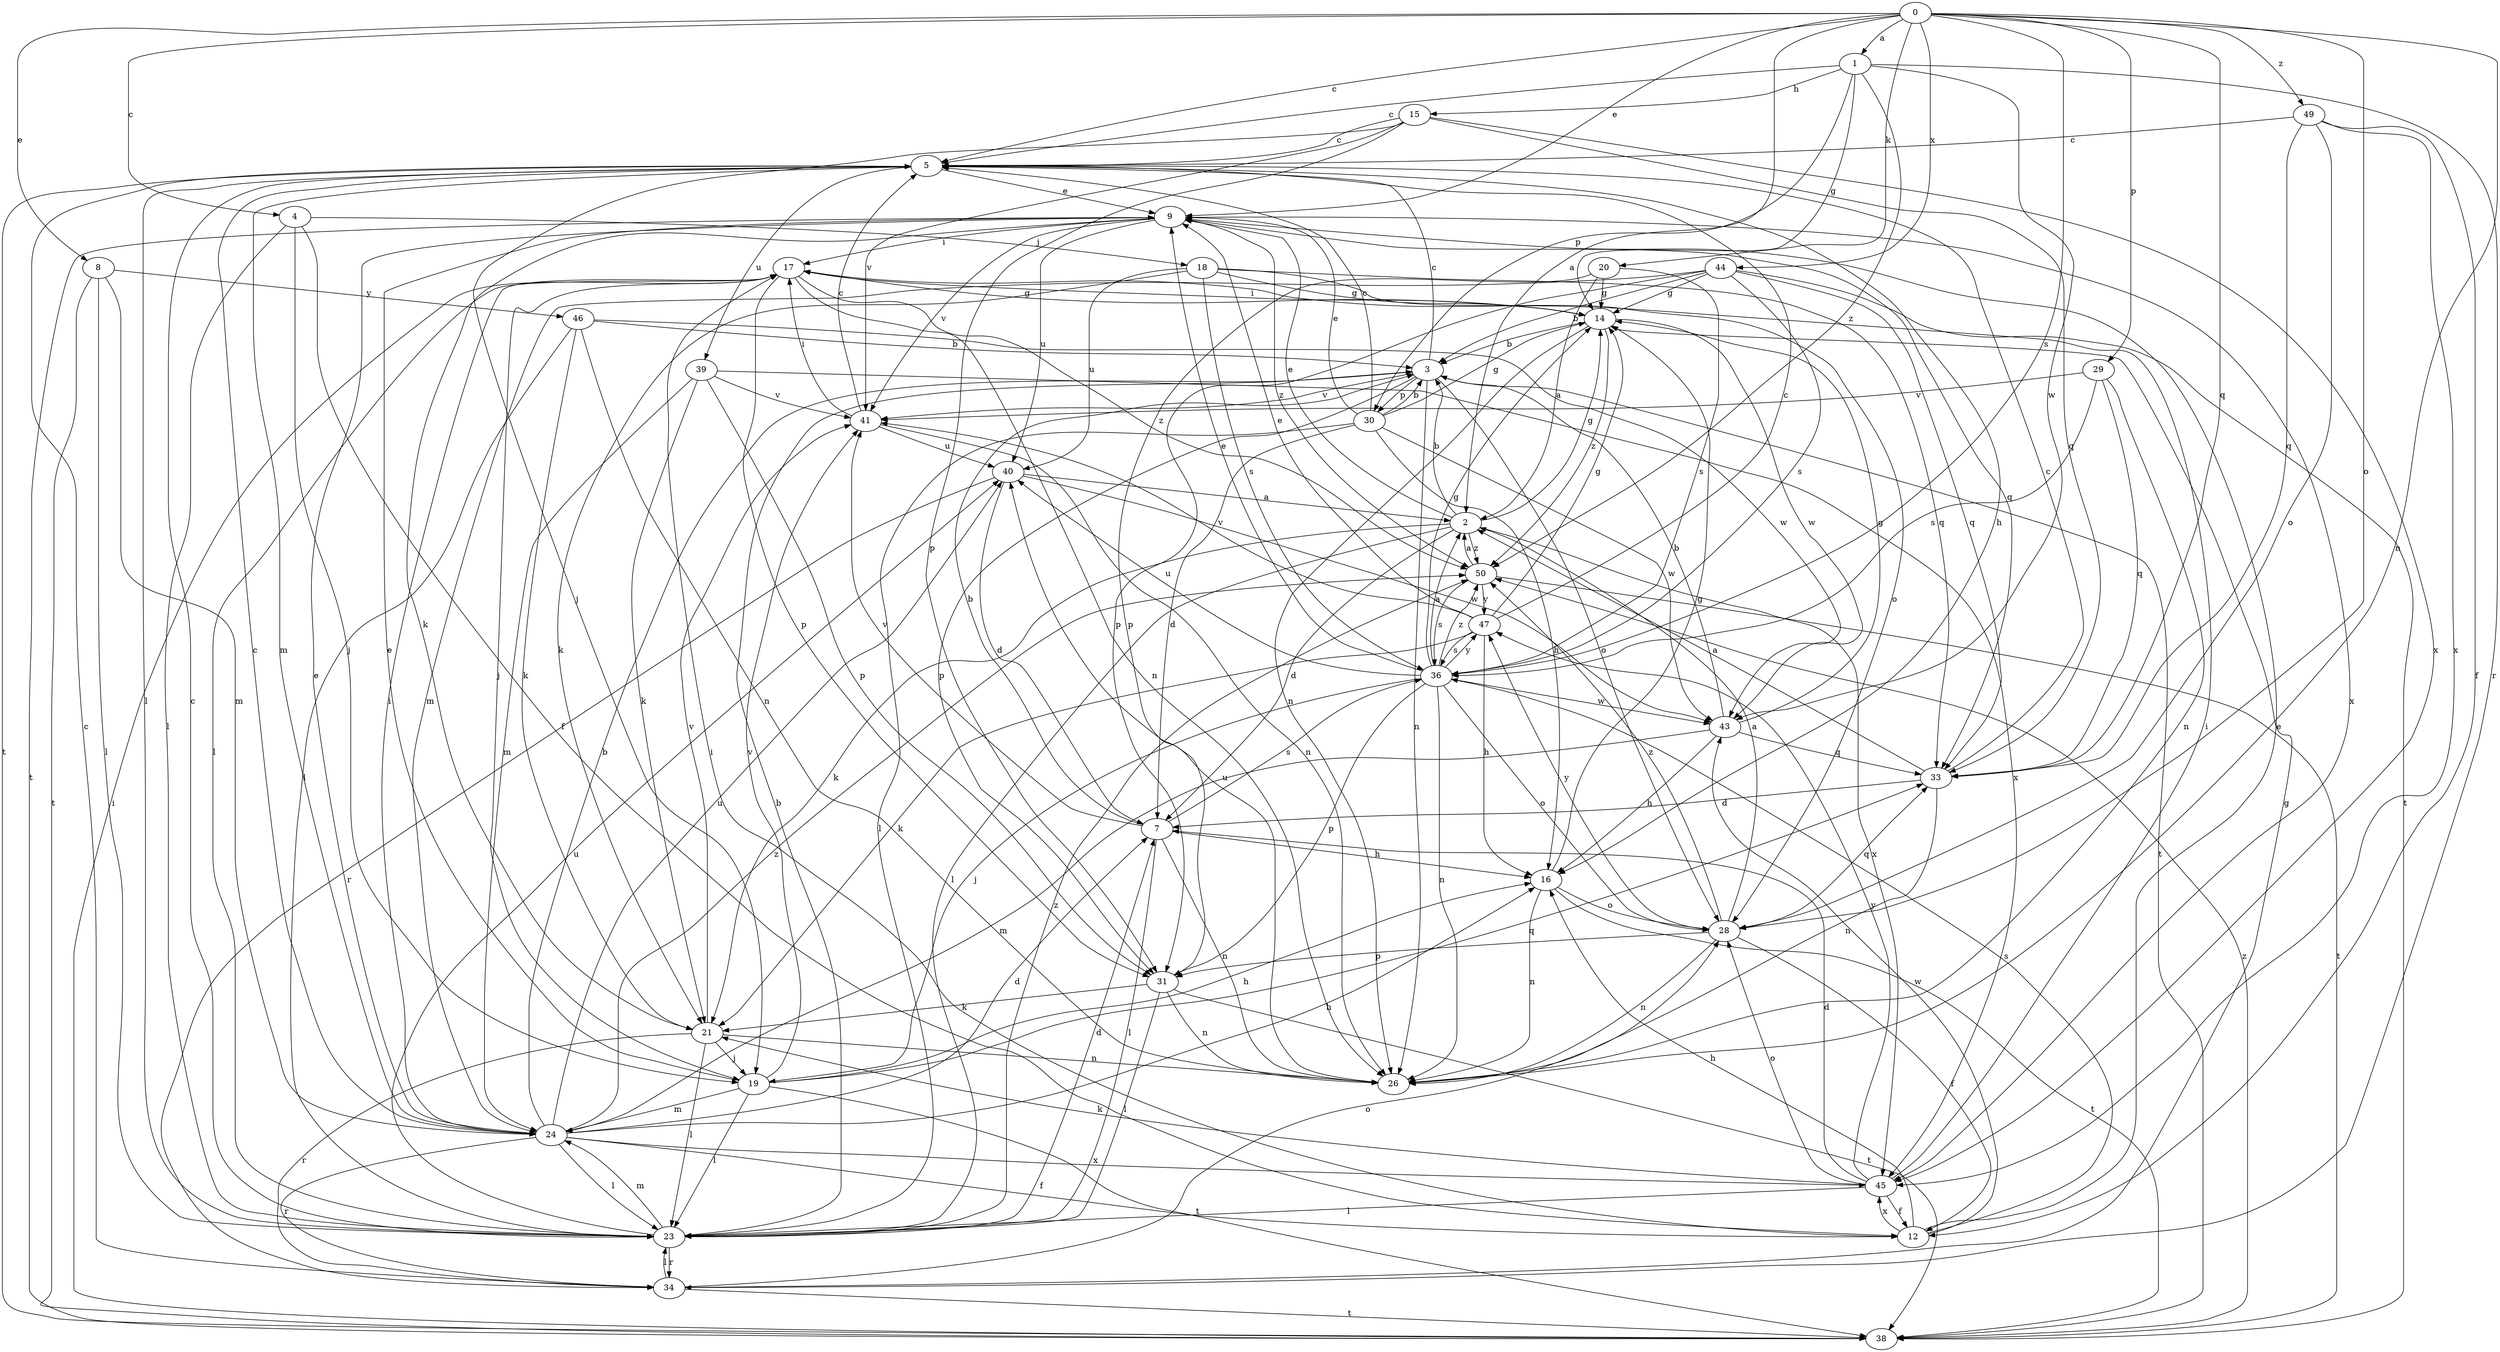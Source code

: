 strict digraph  {
0;
1;
2;
3;
4;
5;
7;
8;
9;
12;
14;
15;
16;
17;
18;
19;
20;
21;
23;
24;
26;
28;
29;
30;
31;
33;
34;
36;
38;
39;
40;
41;
43;
44;
45;
46;
47;
49;
50;
0 -> 1  [label=a];
0 -> 2  [label=a];
0 -> 4  [label=c];
0 -> 5  [label=c];
0 -> 8  [label=e];
0 -> 9  [label=e];
0 -> 20  [label=k];
0 -> 26  [label=n];
0 -> 28  [label=o];
0 -> 29  [label=p];
0 -> 33  [label=q];
0 -> 36  [label=s];
0 -> 44  [label=x];
0 -> 49  [label=z];
1 -> 5  [label=c];
1 -> 14  [label=g];
1 -> 15  [label=h];
1 -> 30  [label=p];
1 -> 34  [label=r];
1 -> 43  [label=w];
1 -> 50  [label=z];
2 -> 3  [label=b];
2 -> 7  [label=d];
2 -> 9  [label=e];
2 -> 14  [label=g];
2 -> 21  [label=k];
2 -> 23  [label=l];
2 -> 45  [label=x];
2 -> 50  [label=z];
3 -> 5  [label=c];
3 -> 26  [label=n];
3 -> 28  [label=o];
3 -> 30  [label=p];
3 -> 31  [label=p];
3 -> 38  [label=t];
3 -> 41  [label=v];
4 -> 12  [label=f];
4 -> 18  [label=j];
4 -> 19  [label=j];
4 -> 23  [label=l];
5 -> 9  [label=e];
5 -> 16  [label=h];
5 -> 23  [label=l];
5 -> 24  [label=m];
5 -> 38  [label=t];
5 -> 39  [label=u];
7 -> 3  [label=b];
7 -> 16  [label=h];
7 -> 23  [label=l];
7 -> 26  [label=n];
7 -> 36  [label=s];
7 -> 41  [label=v];
8 -> 23  [label=l];
8 -> 24  [label=m];
8 -> 38  [label=t];
8 -> 46  [label=y];
9 -> 17  [label=i];
9 -> 21  [label=k];
9 -> 33  [label=q];
9 -> 38  [label=t];
9 -> 40  [label=u];
9 -> 41  [label=v];
9 -> 45  [label=x];
9 -> 50  [label=z];
12 -> 9  [label=e];
12 -> 16  [label=h];
12 -> 17  [label=i];
12 -> 36  [label=s];
12 -> 43  [label=w];
12 -> 45  [label=x];
14 -> 3  [label=b];
14 -> 17  [label=i];
14 -> 26  [label=n];
14 -> 43  [label=w];
14 -> 50  [label=z];
15 -> 5  [label=c];
15 -> 19  [label=j];
15 -> 31  [label=p];
15 -> 33  [label=q];
15 -> 41  [label=v];
15 -> 45  [label=x];
16 -> 14  [label=g];
16 -> 26  [label=n];
16 -> 28  [label=o];
16 -> 38  [label=t];
17 -> 14  [label=g];
17 -> 19  [label=j];
17 -> 23  [label=l];
17 -> 26  [label=n];
17 -> 31  [label=p];
17 -> 50  [label=z];
18 -> 14  [label=g];
18 -> 21  [label=k];
18 -> 28  [label=o];
18 -> 33  [label=q];
18 -> 36  [label=s];
18 -> 40  [label=u];
19 -> 9  [label=e];
19 -> 16  [label=h];
19 -> 23  [label=l];
19 -> 24  [label=m];
19 -> 33  [label=q];
19 -> 38  [label=t];
19 -> 41  [label=v];
20 -> 2  [label=a];
20 -> 14  [label=g];
20 -> 31  [label=p];
20 -> 36  [label=s];
21 -> 19  [label=j];
21 -> 23  [label=l];
21 -> 26  [label=n];
21 -> 34  [label=r];
21 -> 41  [label=v];
23 -> 3  [label=b];
23 -> 5  [label=c];
23 -> 7  [label=d];
23 -> 24  [label=m];
23 -> 34  [label=r];
23 -> 40  [label=u];
23 -> 50  [label=z];
24 -> 3  [label=b];
24 -> 5  [label=c];
24 -> 7  [label=d];
24 -> 9  [label=e];
24 -> 12  [label=f];
24 -> 16  [label=h];
24 -> 17  [label=i];
24 -> 23  [label=l];
24 -> 34  [label=r];
24 -> 40  [label=u];
24 -> 45  [label=x];
24 -> 50  [label=z];
26 -> 40  [label=u];
28 -> 2  [label=a];
28 -> 12  [label=f];
28 -> 26  [label=n];
28 -> 31  [label=p];
28 -> 33  [label=q];
28 -> 47  [label=y];
28 -> 50  [label=z];
29 -> 26  [label=n];
29 -> 33  [label=q];
29 -> 36  [label=s];
29 -> 41  [label=v];
30 -> 3  [label=b];
30 -> 5  [label=c];
30 -> 7  [label=d];
30 -> 9  [label=e];
30 -> 14  [label=g];
30 -> 16  [label=h];
30 -> 23  [label=l];
30 -> 43  [label=w];
31 -> 21  [label=k];
31 -> 23  [label=l];
31 -> 26  [label=n];
31 -> 38  [label=t];
33 -> 2  [label=a];
33 -> 5  [label=c];
33 -> 7  [label=d];
33 -> 26  [label=n];
34 -> 5  [label=c];
34 -> 14  [label=g];
34 -> 23  [label=l];
34 -> 28  [label=o];
34 -> 38  [label=t];
36 -> 2  [label=a];
36 -> 9  [label=e];
36 -> 14  [label=g];
36 -> 19  [label=j];
36 -> 26  [label=n];
36 -> 28  [label=o];
36 -> 31  [label=p];
36 -> 40  [label=u];
36 -> 43  [label=w];
36 -> 47  [label=y];
36 -> 50  [label=z];
38 -> 17  [label=i];
38 -> 50  [label=z];
39 -> 21  [label=k];
39 -> 24  [label=m];
39 -> 31  [label=p];
39 -> 41  [label=v];
39 -> 45  [label=x];
40 -> 2  [label=a];
40 -> 7  [label=d];
40 -> 34  [label=r];
40 -> 43  [label=w];
41 -> 5  [label=c];
41 -> 17  [label=i];
41 -> 26  [label=n];
41 -> 40  [label=u];
43 -> 3  [label=b];
43 -> 14  [label=g];
43 -> 16  [label=h];
43 -> 24  [label=m];
43 -> 33  [label=q];
44 -> 3  [label=b];
44 -> 14  [label=g];
44 -> 24  [label=m];
44 -> 31  [label=p];
44 -> 33  [label=q];
44 -> 36  [label=s];
44 -> 38  [label=t];
45 -> 7  [label=d];
45 -> 12  [label=f];
45 -> 17  [label=i];
45 -> 21  [label=k];
45 -> 23  [label=l];
45 -> 28  [label=o];
45 -> 47  [label=y];
46 -> 3  [label=b];
46 -> 21  [label=k];
46 -> 23  [label=l];
46 -> 26  [label=n];
46 -> 43  [label=w];
47 -> 5  [label=c];
47 -> 9  [label=e];
47 -> 14  [label=g];
47 -> 16  [label=h];
47 -> 21  [label=k];
47 -> 36  [label=s];
47 -> 41  [label=v];
49 -> 5  [label=c];
49 -> 12  [label=f];
49 -> 28  [label=o];
49 -> 33  [label=q];
49 -> 45  [label=x];
50 -> 2  [label=a];
50 -> 36  [label=s];
50 -> 38  [label=t];
50 -> 47  [label=y];
}
